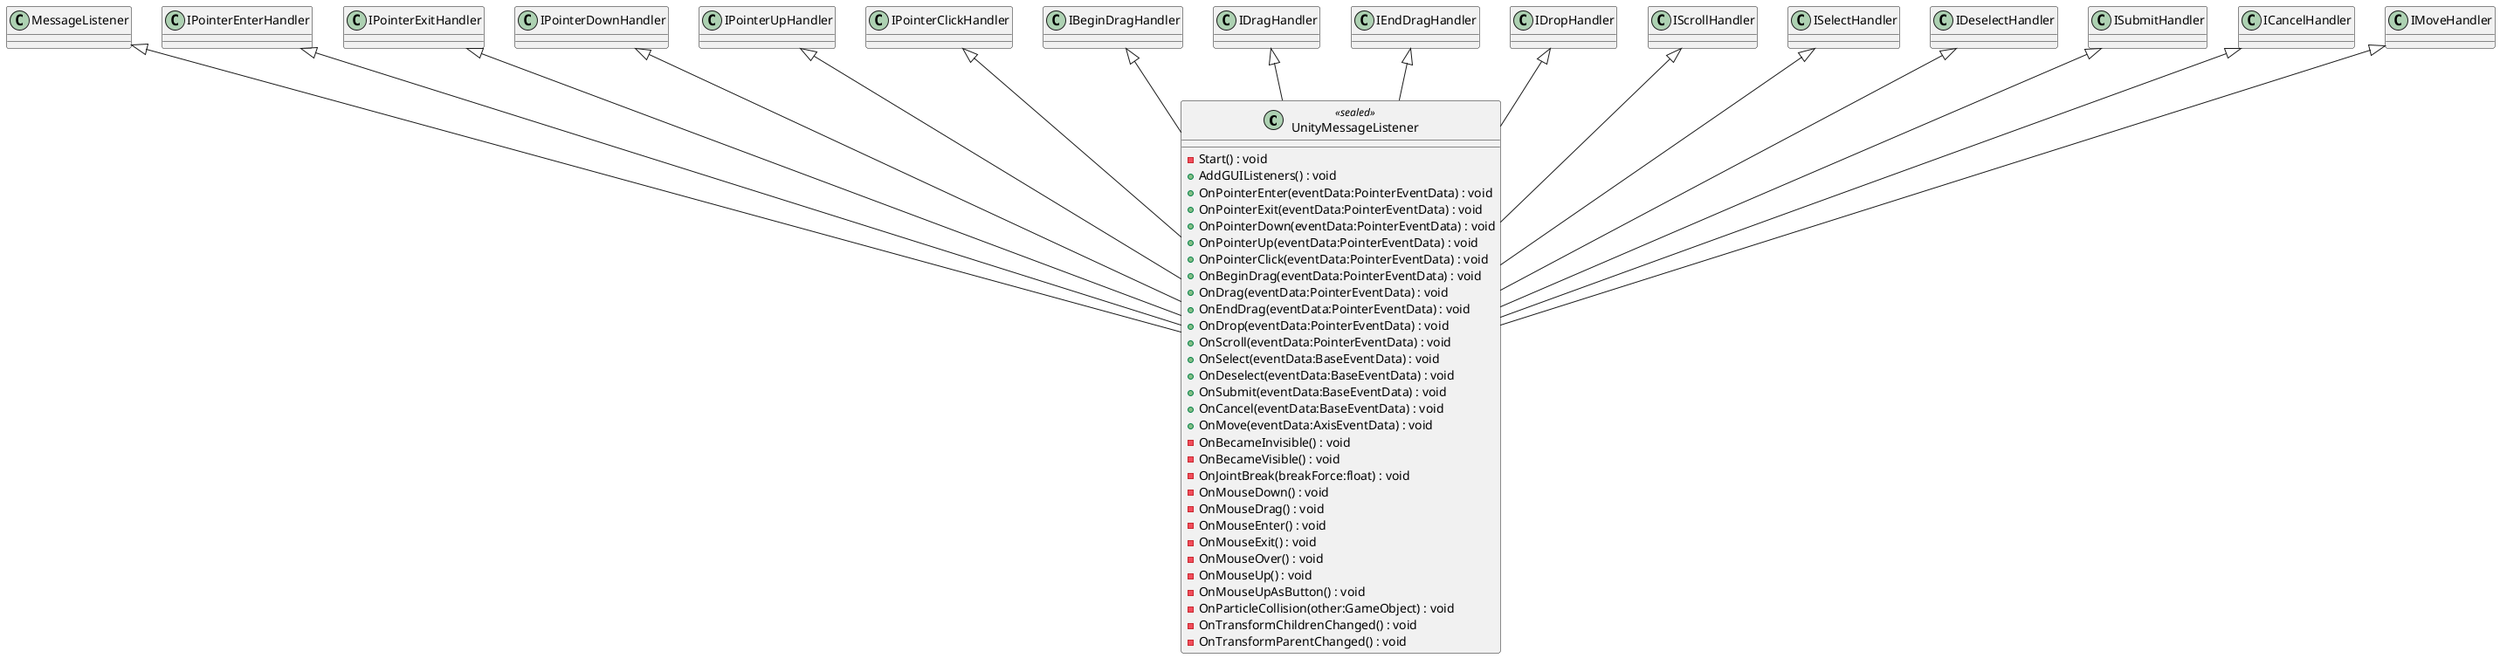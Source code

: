 @startuml
class UnityMessageListener <<sealed>> {
    - Start() : void
    + AddGUIListeners() : void
    + OnPointerEnter(eventData:PointerEventData) : void
    + OnPointerExit(eventData:PointerEventData) : void
    + OnPointerDown(eventData:PointerEventData) : void
    + OnPointerUp(eventData:PointerEventData) : void
    + OnPointerClick(eventData:PointerEventData) : void
    + OnBeginDrag(eventData:PointerEventData) : void
    + OnDrag(eventData:PointerEventData) : void
    + OnEndDrag(eventData:PointerEventData) : void
    + OnDrop(eventData:PointerEventData) : void
    + OnScroll(eventData:PointerEventData) : void
    + OnSelect(eventData:BaseEventData) : void
    + OnDeselect(eventData:BaseEventData) : void
    + OnSubmit(eventData:BaseEventData) : void
    + OnCancel(eventData:BaseEventData) : void
    + OnMove(eventData:AxisEventData) : void
    - OnBecameInvisible() : void
    - OnBecameVisible() : void
    - OnJointBreak(breakForce:float) : void
    - OnMouseDown() : void
    - OnMouseDrag() : void
    - OnMouseEnter() : void
    - OnMouseExit() : void
    - OnMouseOver() : void
    - OnMouseUp() : void
    - OnMouseUpAsButton() : void
    - OnParticleCollision(other:GameObject) : void
    - OnTransformChildrenChanged() : void
    - OnTransformParentChanged() : void
}
MessageListener <|-- UnityMessageListener
IPointerEnterHandler <|-- UnityMessageListener
IPointerExitHandler <|-- UnityMessageListener
IPointerDownHandler <|-- UnityMessageListener
IPointerUpHandler <|-- UnityMessageListener
IPointerClickHandler <|-- UnityMessageListener
IBeginDragHandler <|-- UnityMessageListener
IDragHandler <|-- UnityMessageListener
IEndDragHandler <|-- UnityMessageListener
IDropHandler <|-- UnityMessageListener
IScrollHandler <|-- UnityMessageListener
ISelectHandler <|-- UnityMessageListener
IDeselectHandler <|-- UnityMessageListener
ISubmitHandler <|-- UnityMessageListener
ICancelHandler <|-- UnityMessageListener
IMoveHandler <|-- UnityMessageListener
@enduml
